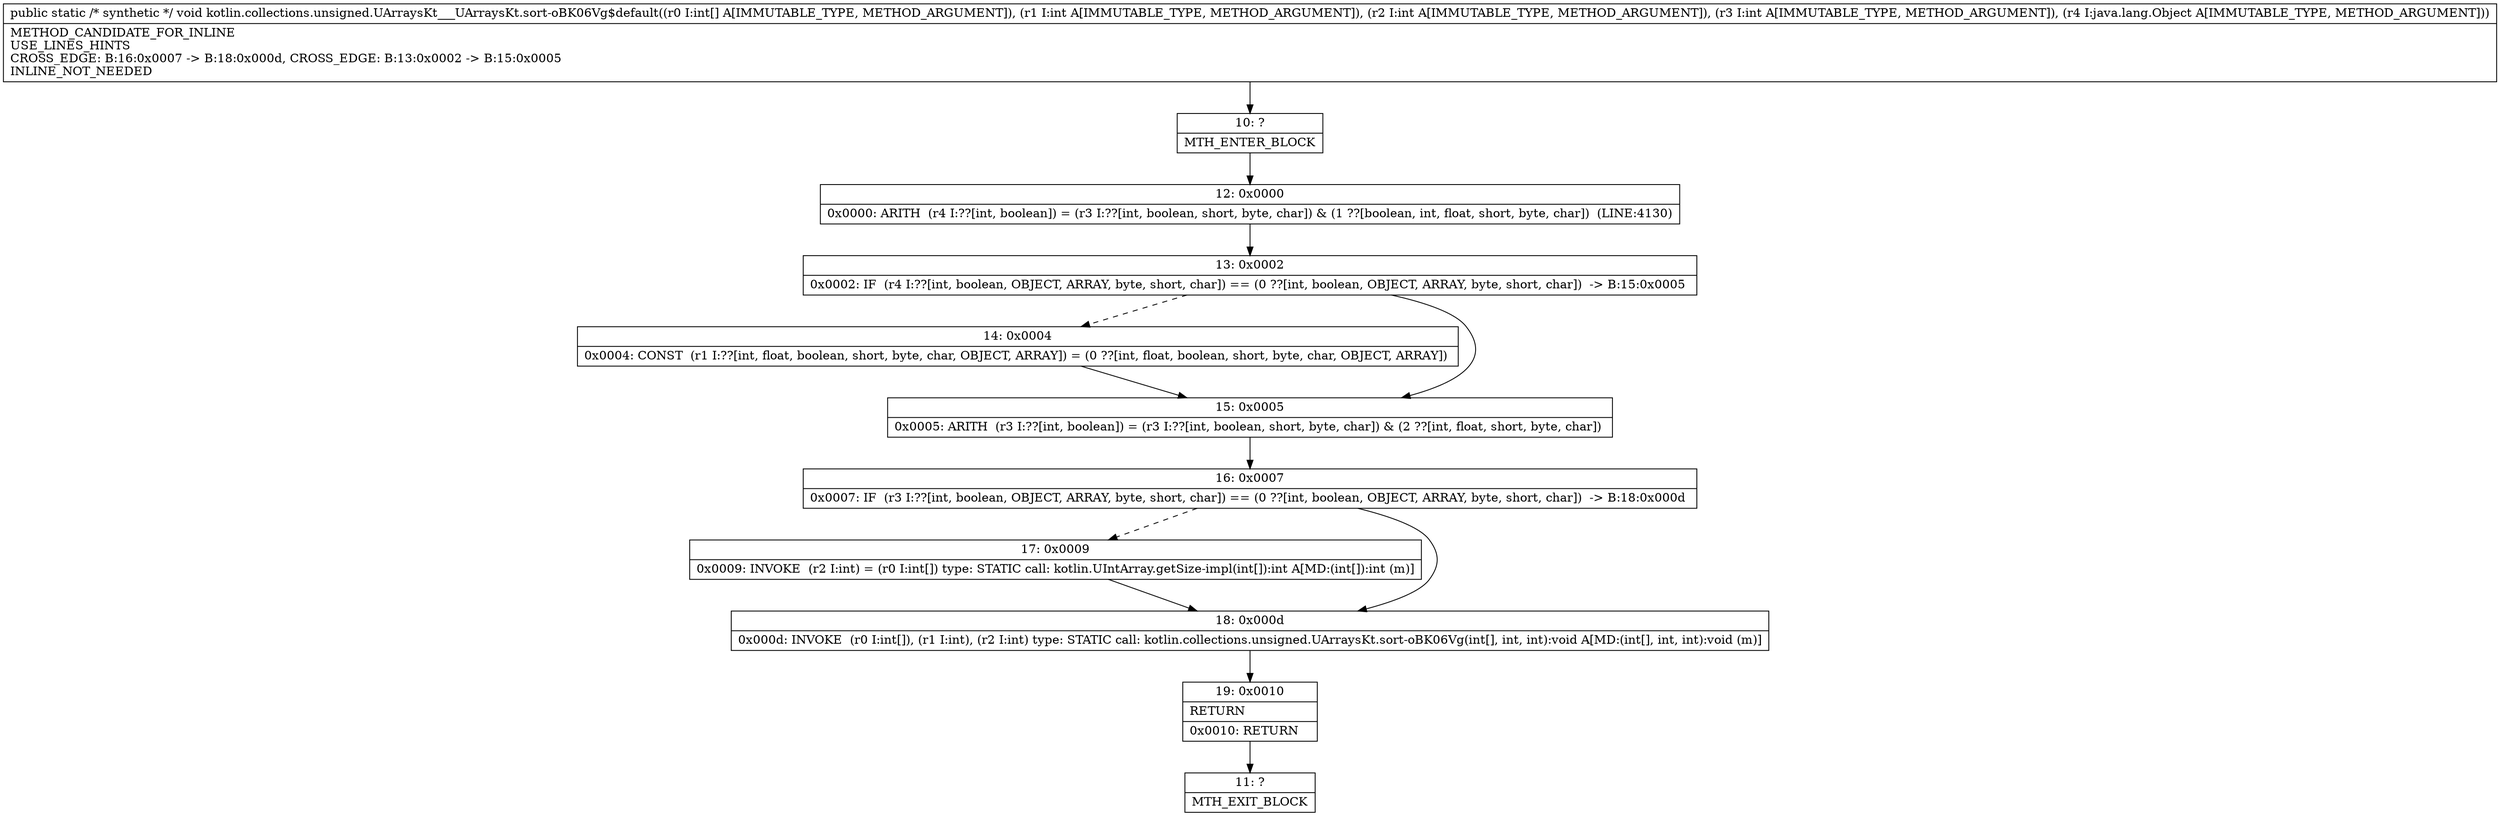 digraph "CFG forkotlin.collections.unsigned.UArraysKt___UArraysKt.sort\-oBK06Vg$default([IIIILjava\/lang\/Object;)V" {
Node_10 [shape=record,label="{10\:\ ?|MTH_ENTER_BLOCK\l}"];
Node_12 [shape=record,label="{12\:\ 0x0000|0x0000: ARITH  (r4 I:??[int, boolean]) = (r3 I:??[int, boolean, short, byte, char]) & (1 ??[boolean, int, float, short, byte, char])  (LINE:4130)\l}"];
Node_13 [shape=record,label="{13\:\ 0x0002|0x0002: IF  (r4 I:??[int, boolean, OBJECT, ARRAY, byte, short, char]) == (0 ??[int, boolean, OBJECT, ARRAY, byte, short, char])  \-\> B:15:0x0005 \l}"];
Node_14 [shape=record,label="{14\:\ 0x0004|0x0004: CONST  (r1 I:??[int, float, boolean, short, byte, char, OBJECT, ARRAY]) = (0 ??[int, float, boolean, short, byte, char, OBJECT, ARRAY]) \l}"];
Node_15 [shape=record,label="{15\:\ 0x0005|0x0005: ARITH  (r3 I:??[int, boolean]) = (r3 I:??[int, boolean, short, byte, char]) & (2 ??[int, float, short, byte, char]) \l}"];
Node_16 [shape=record,label="{16\:\ 0x0007|0x0007: IF  (r3 I:??[int, boolean, OBJECT, ARRAY, byte, short, char]) == (0 ??[int, boolean, OBJECT, ARRAY, byte, short, char])  \-\> B:18:0x000d \l}"];
Node_17 [shape=record,label="{17\:\ 0x0009|0x0009: INVOKE  (r2 I:int) = (r0 I:int[]) type: STATIC call: kotlin.UIntArray.getSize\-impl(int[]):int A[MD:(int[]):int (m)]\l}"];
Node_18 [shape=record,label="{18\:\ 0x000d|0x000d: INVOKE  (r0 I:int[]), (r1 I:int), (r2 I:int) type: STATIC call: kotlin.collections.unsigned.UArraysKt.sort\-oBK06Vg(int[], int, int):void A[MD:(int[], int, int):void (m)]\l}"];
Node_19 [shape=record,label="{19\:\ 0x0010|RETURN\l|0x0010: RETURN   \l}"];
Node_11 [shape=record,label="{11\:\ ?|MTH_EXIT_BLOCK\l}"];
MethodNode[shape=record,label="{public static \/* synthetic *\/ void kotlin.collections.unsigned.UArraysKt___UArraysKt.sort\-oBK06Vg$default((r0 I:int[] A[IMMUTABLE_TYPE, METHOD_ARGUMENT]), (r1 I:int A[IMMUTABLE_TYPE, METHOD_ARGUMENT]), (r2 I:int A[IMMUTABLE_TYPE, METHOD_ARGUMENT]), (r3 I:int A[IMMUTABLE_TYPE, METHOD_ARGUMENT]), (r4 I:java.lang.Object A[IMMUTABLE_TYPE, METHOD_ARGUMENT]))  | METHOD_CANDIDATE_FOR_INLINE\lUSE_LINES_HINTS\lCROSS_EDGE: B:16:0x0007 \-\> B:18:0x000d, CROSS_EDGE: B:13:0x0002 \-\> B:15:0x0005\lINLINE_NOT_NEEDED\l}"];
MethodNode -> Node_10;Node_10 -> Node_12;
Node_12 -> Node_13;
Node_13 -> Node_14[style=dashed];
Node_13 -> Node_15;
Node_14 -> Node_15;
Node_15 -> Node_16;
Node_16 -> Node_17[style=dashed];
Node_16 -> Node_18;
Node_17 -> Node_18;
Node_18 -> Node_19;
Node_19 -> Node_11;
}

